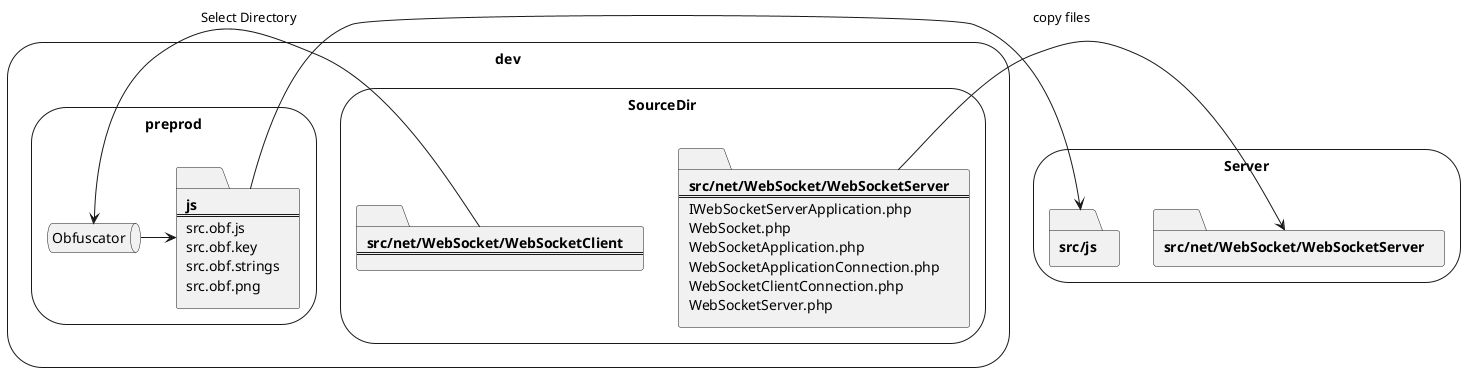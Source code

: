 @startuml WebSocket Deployment
storage dev {
    storage SourceDir {
        folder WebSocketServer [
            **src/net/WebSocket/WebSocketServer**
            ===
            IWebSocketServerApplication.php
            WebSocket.php
            WebSocketApplication.php
            WebSocketApplicationConnection.php
            WebSocketClientConnection.php
            WebSocketServer.php
        ]
        folder WebSocketClient [
            **src/net/WebSocket/WebSocketClient**
            ===
        ]
    }
    storage preprod {
        queue Obfuscator
        folder obfuscationJS [
            **js**
            ===
            src.obf.js
            src.obf.key
            src.obf.strings
            src.obf.png
        ]
    }
}

storage Server {
    folder WebSocketServerServer [
        **src/net/WebSocket/WebSocketServer**
    ]
    folder JavaScript [
        **src/js**
    ]
}
WebSocketServer -> WebSocketServerServer : copy files
WebSocketClient -> Obfuscator : Select Directory
Obfuscator -> obfuscationJS
obfuscationJS -> JavaScript

@enduml